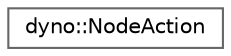 digraph "Graphical Class Hierarchy"
{
 // LATEX_PDF_SIZE
  bgcolor="transparent";
  edge [fontname=Helvetica,fontsize=10,labelfontname=Helvetica,labelfontsize=10];
  node [fontname=Helvetica,fontsize=10,shape=box,height=0.2,width=0.4];
  rankdir="LR";
  Node0 [id="Node000000",label="dyno::NodeAction",height=0.2,width=0.4,color="grey40", fillcolor="white", style="filled",URL="$classdyno_1_1_node_action.html",tooltip=" "];
}
